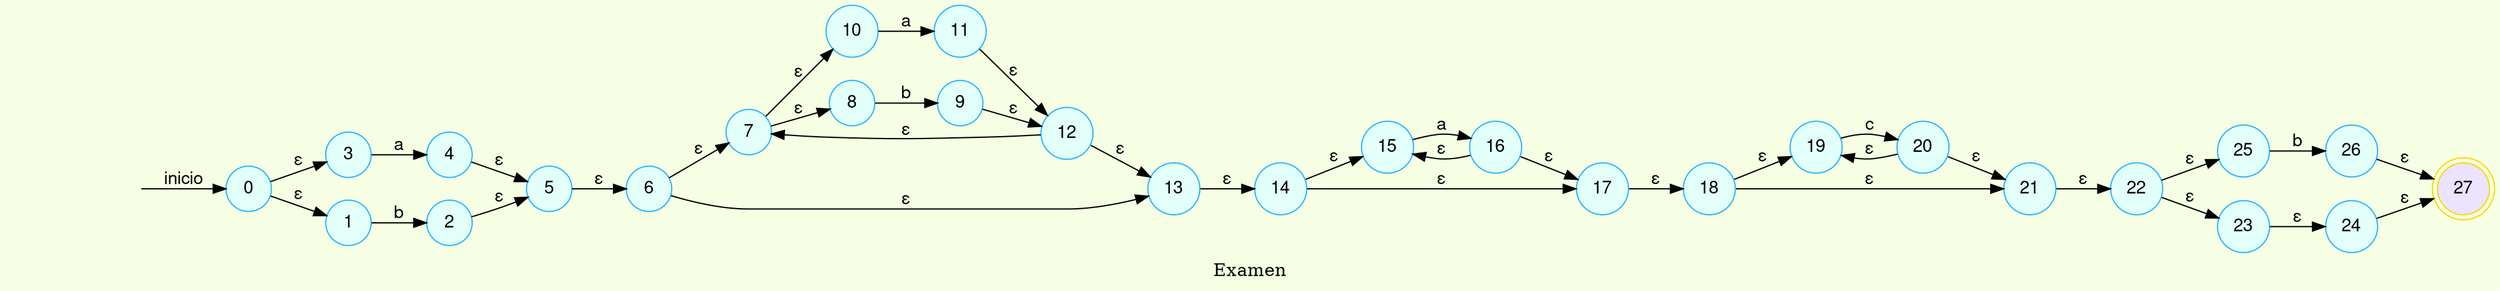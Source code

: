 digraph finite_state_machine{
	bgcolor = "#F6FFE3"
	rankdir=LR;
	label=Examen
	node [fontname="Helvetica,Arial,sans-serif" ]
	edge [fontname="Helvetica,Arial,sans-serif"]
	node [shape = doublecircle, color = gold fillcolor="#EBE3FF" style =filled]; 27;
	node [shape = circle, color = "#2CB5FF" fillcolor="#E3FFFA" style =filled];
	flechainicio [style=invis];
	flechainicio -> 0 [label="inicio"];
	0 -> 3 [label="ε"];
	0 -> 1 [label="ε"];
	1 -> 2 [label="b"];
	2 -> 5 [label="ε"];
	3 -> 4 [label="a"];
	4 -> 5 [label="ε"];
	5 -> 6 [label="ε"];
	6 -> 7 [label="ε"];
	6 -> 13 [label="ε"];
	7 -> 10 [label="ε"];
	7 -> 8 [label="ε"];
	8 -> 9 [label="b"];
	9 -> 12 [label="ε"];
	10 -> 11 [label="a"];
	11 -> 12 [label="ε"];
	12 -> 7 [label="ε"];
	12 -> 13 [label="ε"];
	13 -> 14 [label="ε"];
	14 -> 15 [label="ε"];
	14 -> 17 [label="ε"];
	15 -> 16 [label="a"];
	16 -> 15 [label="ε"];
	16 -> 17 [label="ε"];
	17 -> 18 [label="ε"];
	18 -> 19 [label="ε"];
	18 -> 21 [label="ε"];
	19 -> 20 [label="c"];
	20 -> 19 [label="ε"];
	20 -> 21 [label="ε"];
	21 -> 22 [label="ε"];
	22 -> 25 [label="ε"];
	22 -> 23 [label="ε"];
	23 -> 24 [label="ε"];
	24 -> 27 [label="ε"];
	25 -> 26 [label="b"];
	26 -> 27 [label="ε"];
}